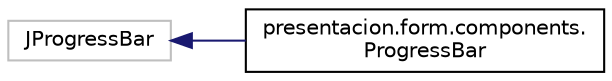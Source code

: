 digraph "Graphical Class Hierarchy"
{
  edge [fontname="Helvetica",fontsize="10",labelfontname="Helvetica",labelfontsize="10"];
  node [fontname="Helvetica",fontsize="10",shape=record];
  rankdir="LR";
  Node14 [label="JProgressBar",height=0.2,width=0.4,color="grey75", fillcolor="white", style="filled"];
  Node14 -> Node0 [dir="back",color="midnightblue",fontsize="10",style="solid",fontname="Helvetica"];
  Node0 [label="presentacion.form.components.\lProgressBar",height=0.2,width=0.4,color="black", fillcolor="white", style="filled",URL="$classpresentacion_1_1form_1_1components_1_1ProgressBar.html"];
}
